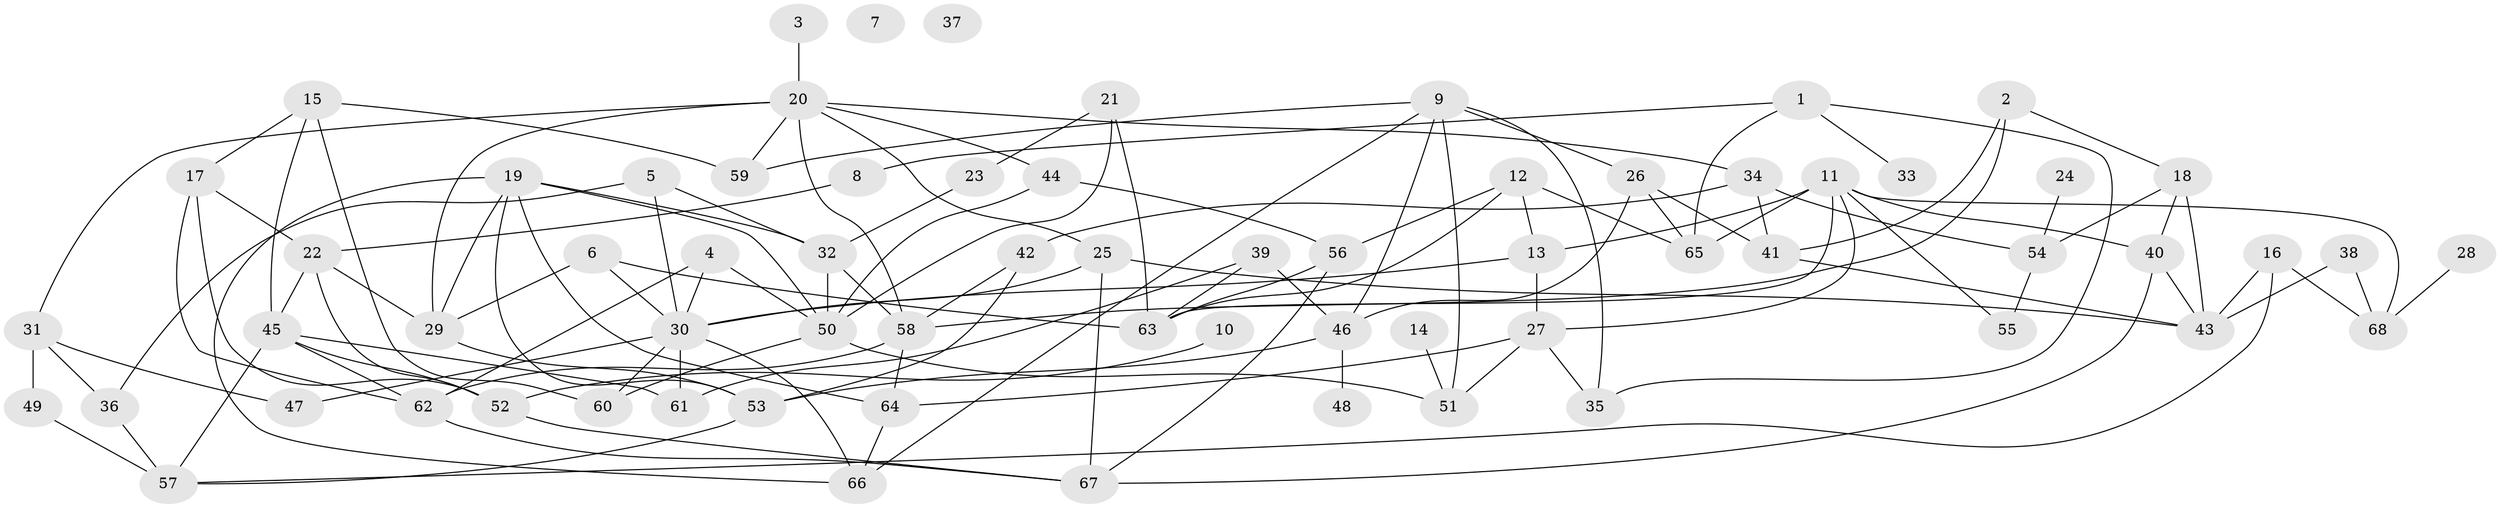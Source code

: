 // Generated by graph-tools (version 1.1) at 2025/13/03/09/25 04:13:14]
// undirected, 68 vertices, 127 edges
graph export_dot {
graph [start="1"]
  node [color=gray90,style=filled];
  1;
  2;
  3;
  4;
  5;
  6;
  7;
  8;
  9;
  10;
  11;
  12;
  13;
  14;
  15;
  16;
  17;
  18;
  19;
  20;
  21;
  22;
  23;
  24;
  25;
  26;
  27;
  28;
  29;
  30;
  31;
  32;
  33;
  34;
  35;
  36;
  37;
  38;
  39;
  40;
  41;
  42;
  43;
  44;
  45;
  46;
  47;
  48;
  49;
  50;
  51;
  52;
  53;
  54;
  55;
  56;
  57;
  58;
  59;
  60;
  61;
  62;
  63;
  64;
  65;
  66;
  67;
  68;
  1 -- 8;
  1 -- 33;
  1 -- 35;
  1 -- 65;
  2 -- 18;
  2 -- 41;
  2 -- 58;
  3 -- 20;
  4 -- 30;
  4 -- 50;
  4 -- 62;
  5 -- 30;
  5 -- 32;
  5 -- 36;
  6 -- 29;
  6 -- 30;
  6 -- 63;
  8 -- 22;
  9 -- 26;
  9 -- 35;
  9 -- 46;
  9 -- 51;
  9 -- 59;
  9 -- 66;
  10 -- 52;
  11 -- 13;
  11 -- 27;
  11 -- 40;
  11 -- 55;
  11 -- 63;
  11 -- 65;
  11 -- 68;
  12 -- 13;
  12 -- 56;
  12 -- 63;
  12 -- 65;
  13 -- 27;
  13 -- 30;
  14 -- 51;
  15 -- 17;
  15 -- 45;
  15 -- 59;
  15 -- 60;
  16 -- 43;
  16 -- 57;
  16 -- 68;
  17 -- 22;
  17 -- 52;
  17 -- 62;
  18 -- 40;
  18 -- 43;
  18 -- 54;
  19 -- 29;
  19 -- 32;
  19 -- 50;
  19 -- 53;
  19 -- 64;
  19 -- 66;
  20 -- 25;
  20 -- 29;
  20 -- 31;
  20 -- 34;
  20 -- 44;
  20 -- 58;
  20 -- 59;
  21 -- 23;
  21 -- 50;
  21 -- 63;
  22 -- 29;
  22 -- 45;
  22 -- 52;
  23 -- 32;
  24 -- 54;
  25 -- 30;
  25 -- 43;
  25 -- 67;
  26 -- 41;
  26 -- 46;
  26 -- 65;
  27 -- 35;
  27 -- 51;
  27 -- 64;
  28 -- 68;
  29 -- 53;
  30 -- 47;
  30 -- 60;
  30 -- 61;
  30 -- 66;
  31 -- 36;
  31 -- 47;
  31 -- 49;
  32 -- 50;
  32 -- 58;
  34 -- 41;
  34 -- 42;
  34 -- 54;
  36 -- 57;
  38 -- 43;
  38 -- 68;
  39 -- 46;
  39 -- 61;
  39 -- 63;
  40 -- 43;
  40 -- 67;
  41 -- 43;
  42 -- 53;
  42 -- 58;
  44 -- 50;
  44 -- 56;
  45 -- 52;
  45 -- 57;
  45 -- 61;
  45 -- 62;
  46 -- 48;
  46 -- 53;
  49 -- 57;
  50 -- 51;
  50 -- 60;
  52 -- 67;
  53 -- 57;
  54 -- 55;
  56 -- 63;
  56 -- 67;
  58 -- 62;
  58 -- 64;
  62 -- 67;
  64 -- 66;
}
